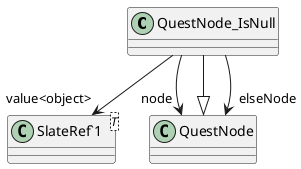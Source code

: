 @startuml
class QuestNode_IsNull {
}
class "SlateRef`1"<T> {
}
QuestNode <|-- QuestNode_IsNull
QuestNode_IsNull --> "value<object>" "SlateRef`1"
QuestNode_IsNull --> "node" QuestNode
QuestNode_IsNull --> "elseNode" QuestNode
@enduml
